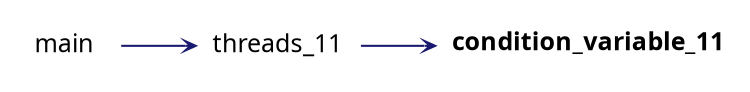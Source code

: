 digraph "condition_variable_11"
{
 // INTERACTIVE_SVG=YES
 // LATEX_PDF_SIZE
  graph [];
  edge [fontname=Ubuntu labelfontsize=10 arrowhead=open arrowtail=open arrowsize=0.5];
  node [fontname=Ubuntu fontsize=12 shape=plaintext];
  rankdir="RL";
  Node1 [label=<<b>condition_variable_11</b>> tooltip=" " ];
  Node1 -> Node2 [dir="back",color="midnightblue"style="solid"];
  Node2 [label="threads_11" URL="$group__threads11.html#ga6d132ee45948dcf65ae3ecd9177f6725" tooltip=" " ];
  Node2 -> Node3 [dir="back",color="midnightblue"style="solid"];
  Node3 [label="main" URL="$group__CPP11.html#ga840291bc02cba5474a4cb46a9b9566fe" tooltip=" " ];
}
